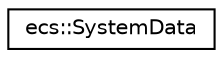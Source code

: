 digraph "Graphical Class Hierarchy"
{
 // LATEX_PDF_SIZE
  edge [fontname="Helvetica",fontsize="10",labelfontname="Helvetica",labelfontsize="10"];
  node [fontname="Helvetica",fontsize="10",shape=record];
  rankdir="LR";
  Node0 [label="ecs::SystemData",height=0.2,width=0.4,color="black", fillcolor="white", style="filled",URL="$classecs_1_1_system_data.html",tooltip="A view on world data that provides access to Resource and Storage instances to systems."];
}
